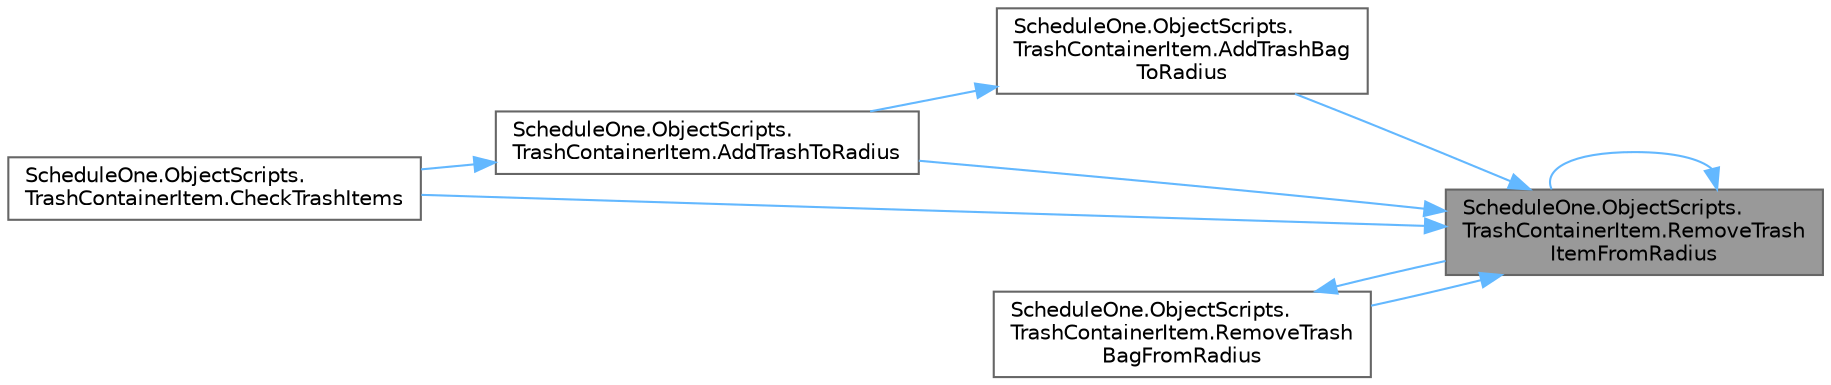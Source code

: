 digraph "ScheduleOne.ObjectScripts.TrashContainerItem.RemoveTrashItemFromRadius"
{
 // LATEX_PDF_SIZE
  bgcolor="transparent";
  edge [fontname=Helvetica,fontsize=10,labelfontname=Helvetica,labelfontsize=10];
  node [fontname=Helvetica,fontsize=10,shape=box,height=0.2,width=0.4];
  rankdir="RL";
  Node1 [id="Node000001",label="ScheduleOne.ObjectScripts.\lTrashContainerItem.RemoveTrash\lItemFromRadius",height=0.2,width=0.4,color="gray40", fillcolor="grey60", style="filled", fontcolor="black",tooltip=" "];
  Node1 -> Node2 [id="edge1_Node000001_Node000002",dir="back",color="steelblue1",style="solid",tooltip=" "];
  Node2 [id="Node000002",label="ScheduleOne.ObjectScripts.\lTrashContainerItem.AddTrashBag\lToRadius",height=0.2,width=0.4,color="grey40", fillcolor="white", style="filled",URL="$class_schedule_one_1_1_object_scripts_1_1_trash_container_item.html#a29db5db85a77264a0087ceb528b26a44",tooltip=" "];
  Node2 -> Node3 [id="edge2_Node000002_Node000003",dir="back",color="steelblue1",style="solid",tooltip=" "];
  Node3 [id="Node000003",label="ScheduleOne.ObjectScripts.\lTrashContainerItem.AddTrashToRadius",height=0.2,width=0.4,color="grey40", fillcolor="white", style="filled",URL="$class_schedule_one_1_1_object_scripts_1_1_trash_container_item.html#a6b7e27de5f8d0b671987c638669b3e52",tooltip=" "];
  Node3 -> Node4 [id="edge3_Node000003_Node000004",dir="back",color="steelblue1",style="solid",tooltip=" "];
  Node4 [id="Node000004",label="ScheduleOne.ObjectScripts.\lTrashContainerItem.CheckTrashItems",height=0.2,width=0.4,color="grey40", fillcolor="white", style="filled",URL="$class_schedule_one_1_1_object_scripts_1_1_trash_container_item.html#abb25b056622181b1a9cc48e122474b8a",tooltip=" "];
  Node1 -> Node3 [id="edge4_Node000001_Node000003",dir="back",color="steelblue1",style="solid",tooltip=" "];
  Node1 -> Node4 [id="edge5_Node000001_Node000004",dir="back",color="steelblue1",style="solid",tooltip=" "];
  Node1 -> Node5 [id="edge6_Node000001_Node000005",dir="back",color="steelblue1",style="solid",tooltip=" "];
  Node5 [id="Node000005",label="ScheduleOne.ObjectScripts.\lTrashContainerItem.RemoveTrash\lBagFromRadius",height=0.2,width=0.4,color="grey40", fillcolor="white", style="filled",URL="$class_schedule_one_1_1_object_scripts_1_1_trash_container_item.html#a2a76bde1ce79b0fe1cca3a6ba70c09b3",tooltip=" "];
  Node5 -> Node1 [id="edge7_Node000005_Node000001",dir="back",color="steelblue1",style="solid",tooltip=" "];
  Node1 -> Node1 [id="edge8_Node000001_Node000001",dir="back",color="steelblue1",style="solid",tooltip=" "];
}
